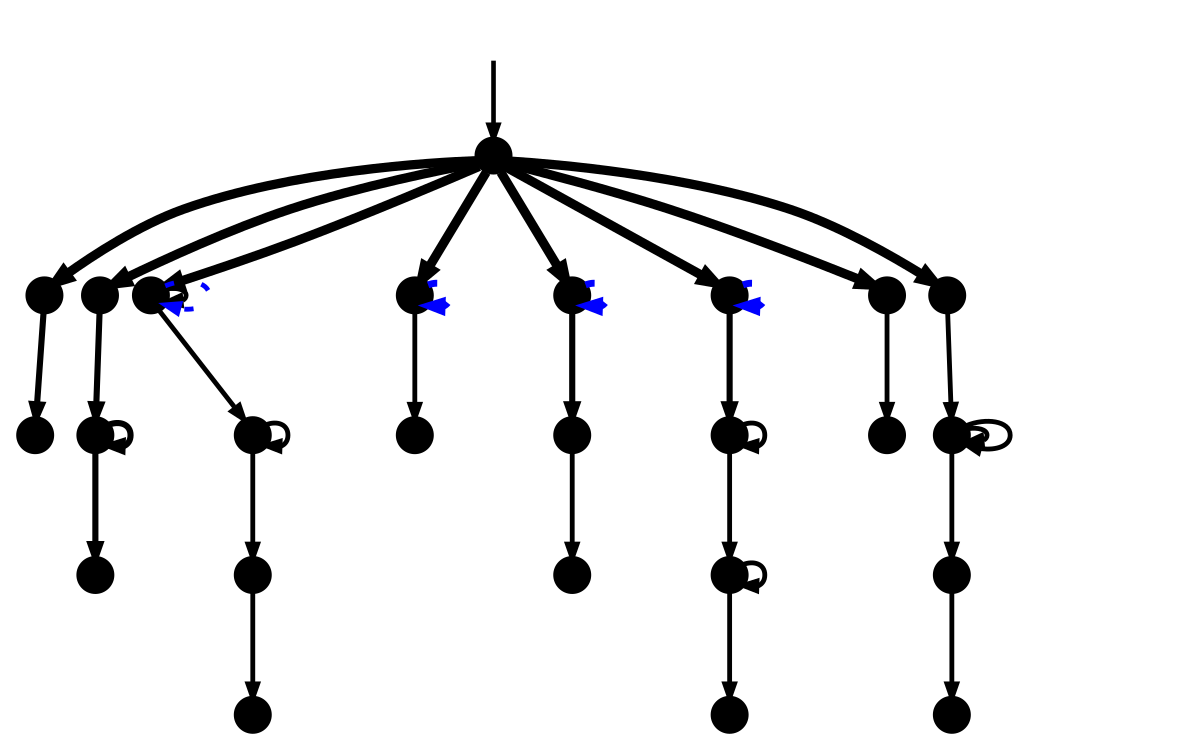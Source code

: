 digraph model {
  orientation = portrait;
  graph [ rankdir = "TB", ranksep="0.1", nodesep="0.05", size="8!" ];
  node [ fontname = "Helvetica", fontsize="6.0", shape="point", margin="0.01", height="0.1", width="0.5" ];
  edge [ fontname = "Helvetica", arrowsize=".3", arrowhead="normal", fontsize="6.0", margin="0.05" ];
None [shape=none, style=invis, width=0.1, height=0.1]
None->0
{rank = source; None}
0->1[penwidth="2.0043213737826426",label = "  "];1->2[penwidth="1.3222192947339193",label = "  "];0->3[penwidth="2.0043213737826426",label = "  "];3->4[penwidth="1.3222192947339193",label = "  "];4->4[penwidth="1.3222192947339193",label = "  "];4->5[penwidth="1.3222192947339193",label = "  "];0->6[penwidth="2.0043213737826426",label = "  "];6->6[penwidth="1.0413926851582251",label = "  "];6->6[style=dotted, color=blue,penwidth="1.0413926851582251",label = "  "];6->7[penwidth="1.0413926851582251",label = "  "];7->7[penwidth="1.0413926851582251",label = "  "];7->8[penwidth="1.0413926851582251",label = "  "];8->9[penwidth="1.0413926851582251",label = "  "];0->10[penwidth="2.0043213737826426",label = "  "];10->10[style=dotted, color=blue,penwidth="1.4913616938342726",label = "  "];10->11[penwidth="1.0413926851582251",label = "  "];0->12[penwidth="2.0043213737826426",label = "  "];12->12[style=dotted, color=blue,penwidth="1.4913616938342726",label = "  "];12->13[penwidth="1.3222192947339193",label = "  "];13->14[penwidth="1.0413926851582251",label = "  "];0->15[penwidth="2.0043213737826426",label = "  "];15->15[style=dotted, color=blue,penwidth="1.4913616938342726",label = "  "];15->16[penwidth="1.3222192947339193",label = "  "];16->16[penwidth="1.0413926851582251",label = "  "];16->17[penwidth="1.0413926851582251",label = "  "];17->17[penwidth="1.0413926851582251",label = "  "];17->18[penwidth="1.0413926851582251",label = "  "];0->19[penwidth="2.0043213737826426",label = "  "];19->20[penwidth="1.0413926851582251",label = "  "];0->21[penwidth="2.0043213737826426",label = "  "];21->22[penwidth="1.0413926851582251",label = "  "];22->22[penwidth="1.0413926851582251",label = "  "];22->22[penwidth="1.0413926851582251",label = "  "];22->23[penwidth="1.0413926851582251",label = "  "];23->24[penwidth="1.0413926851582251",label = "  "];}
